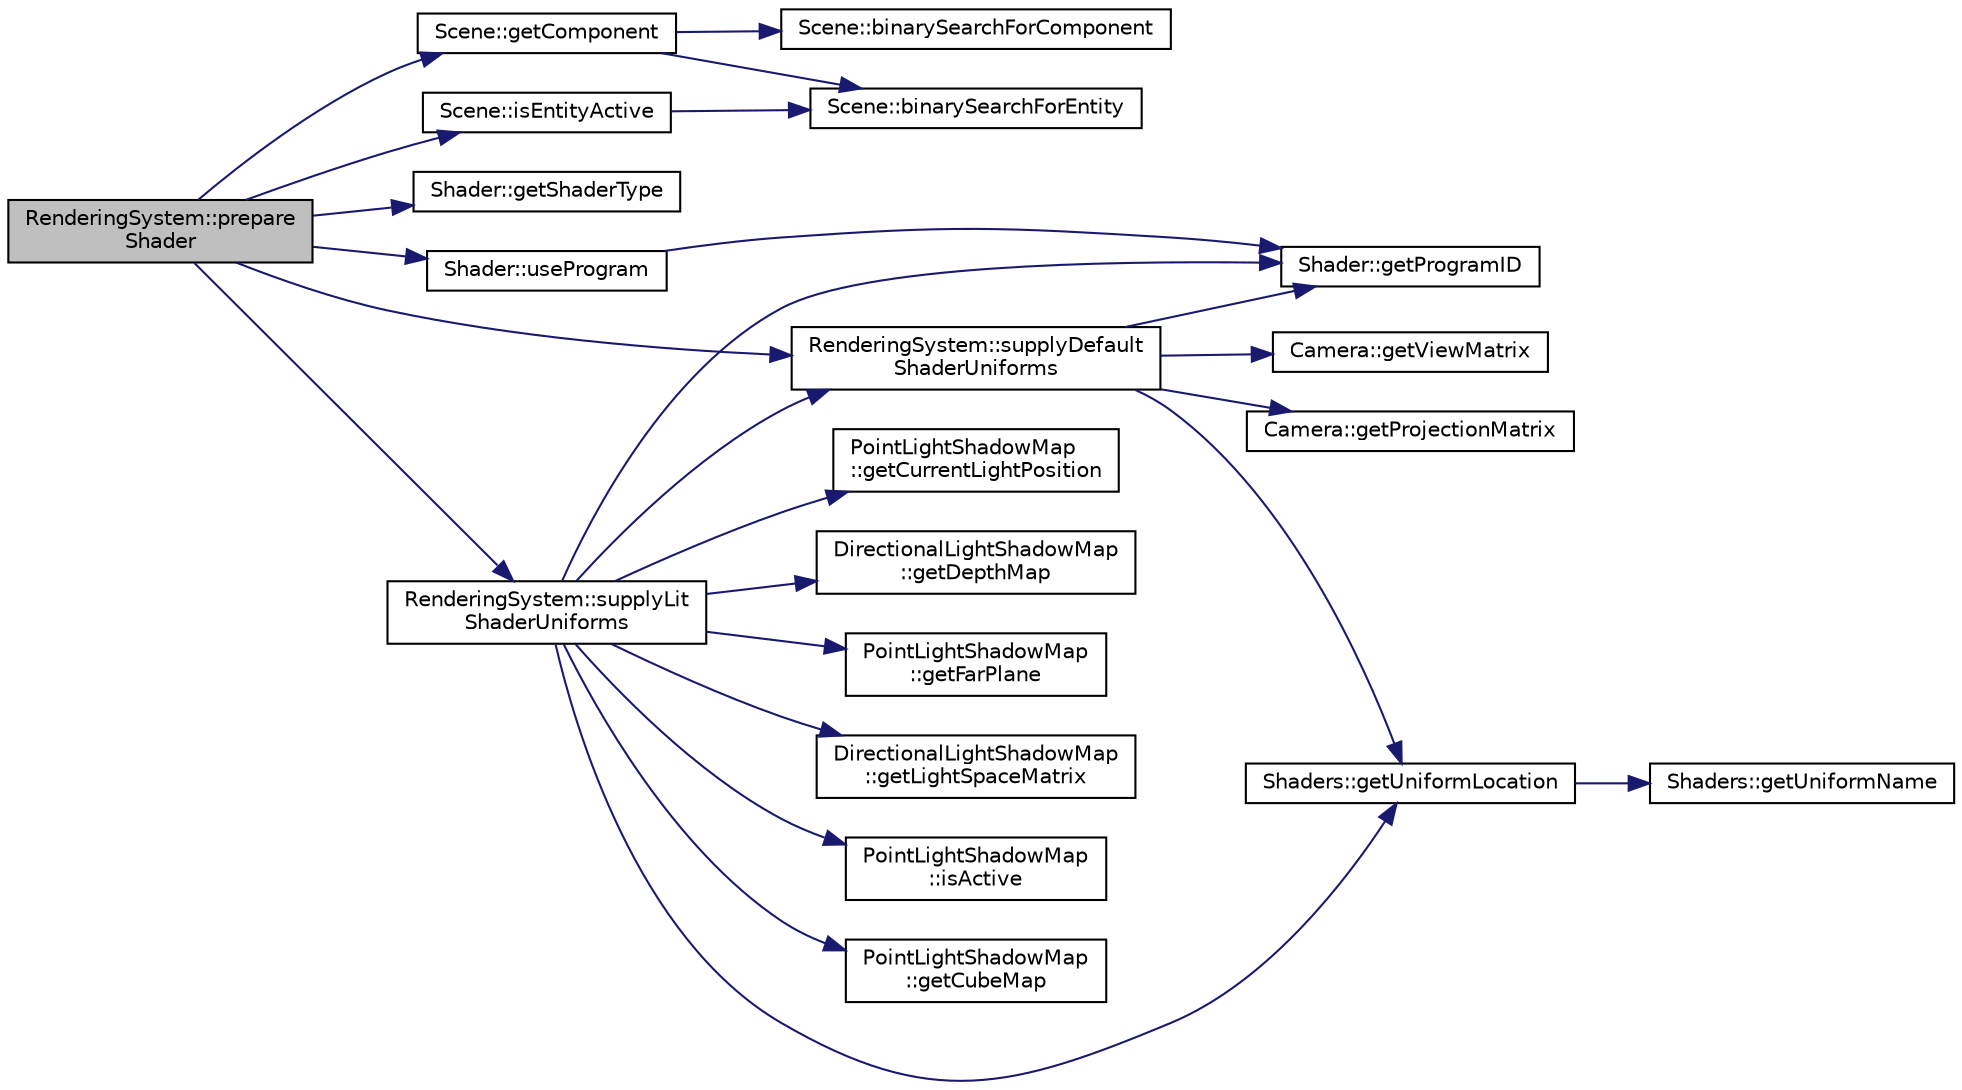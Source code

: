 digraph "RenderingSystem::prepareShader"
{
 // INTERACTIVE_SVG=YES
 // LATEX_PDF_SIZE
  edge [fontname="Helvetica",fontsize="10",labelfontname="Helvetica",labelfontsize="10"];
  node [fontname="Helvetica",fontsize="10",shape=record];
  rankdir="LR";
  Node1 [label="RenderingSystem::prepare\lShader",height=0.2,width=0.4,color="black", fillcolor="grey75", style="filled", fontcolor="black",tooltip=" "];
  Node1 -> Node2 [color="midnightblue",fontsize="10",style="solid",fontname="Helvetica"];
  Node2 [label="Scene::getComponent",height=0.2,width=0.4,color="black", fillcolor="white", style="filled",URL="$d6/db5/class_scene.html#a65d6f6cd75b250c657d5d4a267c4b245",tooltip=" "];
  Node2 -> Node3 [color="midnightblue",fontsize="10",style="solid",fontname="Helvetica"];
  Node3 [label="Scene::binarySearchForComponent",height=0.2,width=0.4,color="black", fillcolor="white", style="filled",URL="$d6/db5/class_scene.html#af06ab78544ec997fd8e480762b2cc40a",tooltip=" "];
  Node2 -> Node4 [color="midnightblue",fontsize="10",style="solid",fontname="Helvetica"];
  Node4 [label="Scene::binarySearchForEntity",height=0.2,width=0.4,color="black", fillcolor="white", style="filled",URL="$d6/db5/class_scene.html#a55c346bea3f04eb9d9f8476a68c2fa93",tooltip=" "];
  Node1 -> Node5 [color="midnightblue",fontsize="10",style="solid",fontname="Helvetica"];
  Node5 [label="Shader::getShaderType",height=0.2,width=0.4,color="black", fillcolor="white", style="filled",URL="$d1/d51/class_shader.html#ada25ec99a5f34bf0d209ab43448c42cc",tooltip=" "];
  Node1 -> Node6 [color="midnightblue",fontsize="10",style="solid",fontname="Helvetica"];
  Node6 [label="Scene::isEntityActive",height=0.2,width=0.4,color="black", fillcolor="white", style="filled",URL="$d6/db5/class_scene.html#abf64aceaf6865fa864f0fd9dd18f4fb8",tooltip=" "];
  Node6 -> Node4 [color="midnightblue",fontsize="10",style="solid",fontname="Helvetica"];
  Node1 -> Node7 [color="midnightblue",fontsize="10",style="solid",fontname="Helvetica"];
  Node7 [label="RenderingSystem::supplyDefault\lShaderUniforms",height=0.2,width=0.4,color="black", fillcolor="white", style="filled",URL="$d8/d31/class_rendering_system.html#a05f635d7510f575548938326c6c1b550",tooltip=" "];
  Node7 -> Node8 [color="midnightblue",fontsize="10",style="solid",fontname="Helvetica"];
  Node8 [label="Shader::getProgramID",height=0.2,width=0.4,color="black", fillcolor="white", style="filled",URL="$d1/d51/class_shader.html#a240b7ecb19883fa340489840733eae6d",tooltip=" "];
  Node7 -> Node9 [color="midnightblue",fontsize="10",style="solid",fontname="Helvetica"];
  Node9 [label="Camera::getProjectionMatrix",height=0.2,width=0.4,color="black", fillcolor="white", style="filled",URL="$da/dbb/class_camera.html#a587090d0991afb2c6b44bcefd379f2a1",tooltip=" "];
  Node7 -> Node10 [color="midnightblue",fontsize="10",style="solid",fontname="Helvetica"];
  Node10 [label="Shaders::getUniformLocation",height=0.2,width=0.4,color="black", fillcolor="white", style="filled",URL="$d7/da2/namespace_shaders.html#aaa649eb98b860170946f582b8e93c12d",tooltip=" "];
  Node10 -> Node11 [color="midnightblue",fontsize="10",style="solid",fontname="Helvetica"];
  Node11 [label="Shaders::getUniformName",height=0.2,width=0.4,color="black", fillcolor="white", style="filled",URL="$d7/da2/namespace_shaders.html#a25a80e81a8051ed31ecab4ed167b0be8",tooltip=" "];
  Node7 -> Node12 [color="midnightblue",fontsize="10",style="solid",fontname="Helvetica"];
  Node12 [label="Camera::getViewMatrix",height=0.2,width=0.4,color="black", fillcolor="white", style="filled",URL="$da/dbb/class_camera.html#a1d11fe156faf5a21c8737aa37f72af5c",tooltip=" "];
  Node1 -> Node13 [color="midnightblue",fontsize="10",style="solid",fontname="Helvetica"];
  Node13 [label="RenderingSystem::supplyLit\lShaderUniforms",height=0.2,width=0.4,color="black", fillcolor="white", style="filled",URL="$d8/d31/class_rendering_system.html#a5174d014f3eaf6bbc2a3ac03a9029d76",tooltip=" "];
  Node13 -> Node14 [color="midnightblue",fontsize="10",style="solid",fontname="Helvetica"];
  Node14 [label="PointLightShadowMap\l::getCubeMap",height=0.2,width=0.4,color="black", fillcolor="white", style="filled",URL="$d1/d18/class_point_light_shadow_map.html#a5a66d2c74b522661c5b6abc97f8616e4",tooltip=" "];
  Node13 -> Node15 [color="midnightblue",fontsize="10",style="solid",fontname="Helvetica"];
  Node15 [label="PointLightShadowMap\l::getCurrentLightPosition",height=0.2,width=0.4,color="black", fillcolor="white", style="filled",URL="$d1/d18/class_point_light_shadow_map.html#a82ab32ada2ef851e004372b3dbb41c6f",tooltip=" "];
  Node13 -> Node16 [color="midnightblue",fontsize="10",style="solid",fontname="Helvetica"];
  Node16 [label="DirectionalLightShadowMap\l::getDepthMap",height=0.2,width=0.4,color="black", fillcolor="white", style="filled",URL="$dc/d22/class_directional_light_shadow_map.html#aabacf708dc2f0d7933a0128375288e7b",tooltip=" "];
  Node13 -> Node17 [color="midnightblue",fontsize="10",style="solid",fontname="Helvetica"];
  Node17 [label="PointLightShadowMap\l::getFarPlane",height=0.2,width=0.4,color="black", fillcolor="white", style="filled",URL="$d1/d18/class_point_light_shadow_map.html#a6cc8cb9da80b9641eefd0a67c5bf9d40",tooltip=" "];
  Node13 -> Node18 [color="midnightblue",fontsize="10",style="solid",fontname="Helvetica"];
  Node18 [label="DirectionalLightShadowMap\l::getLightSpaceMatrix",height=0.2,width=0.4,color="black", fillcolor="white", style="filled",URL="$dc/d22/class_directional_light_shadow_map.html#a0bb613e68ebdc59f2460f1dafcb6f663",tooltip=" "];
  Node13 -> Node8 [color="midnightblue",fontsize="10",style="solid",fontname="Helvetica"];
  Node13 -> Node10 [color="midnightblue",fontsize="10",style="solid",fontname="Helvetica"];
  Node13 -> Node19 [color="midnightblue",fontsize="10",style="solid",fontname="Helvetica"];
  Node19 [label="PointLightShadowMap\l::isActive",height=0.2,width=0.4,color="black", fillcolor="white", style="filled",URL="$d1/d18/class_point_light_shadow_map.html#af244720f5c3aa11b7110c8a74adf2a9d",tooltip=" "];
  Node13 -> Node7 [color="midnightblue",fontsize="10",style="solid",fontname="Helvetica"];
  Node1 -> Node20 [color="midnightblue",fontsize="10",style="solid",fontname="Helvetica"];
  Node20 [label="Shader::useProgram",height=0.2,width=0.4,color="black", fillcolor="white", style="filled",URL="$d1/d51/class_shader.html#a78dd190177e9d0062d150da522ab3125",tooltip=" "];
  Node20 -> Node8 [color="midnightblue",fontsize="10",style="solid",fontname="Helvetica"];
}
